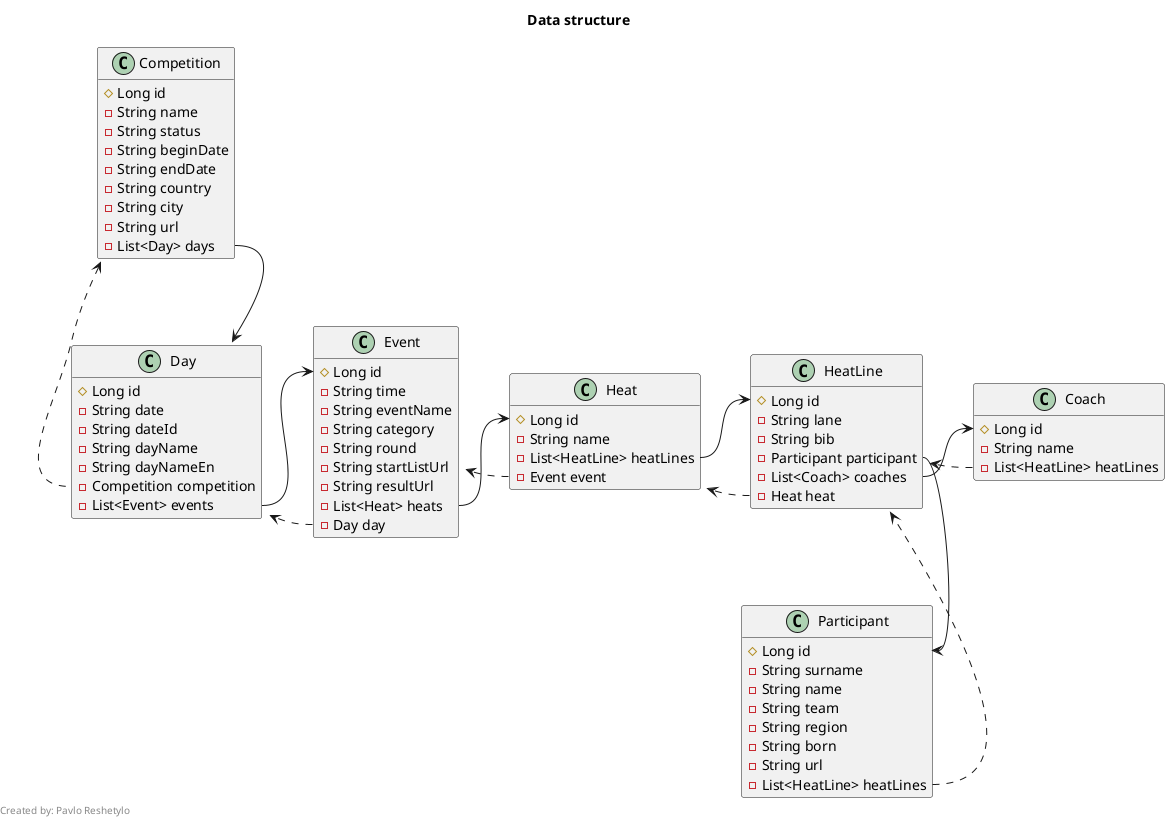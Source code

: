 @startuml
title Data structure
left footer Created by: Pavlo Reshetylo
hide empty members

class Competition {
# Long id
- String name
- String status
- String beginDate
- String endDate
- String country
- String city
- String url
- List<Day> days
}

class Day{
# Long id
- String date
- String dateId
- String dayName
- String dayNameEn
- Competition competition
- List<Event> events
}
class Event{
# Long id
- String time
- String eventName
- String category
- String round
- String startListUrl
- String resultUrl
- List<Heat> heats
- Day day
}

class Heat{
# Long id
- String name
- List<HeatLine> heatLines
- Event event
}

class HeatLine{
# Long id
- String lane
- String bib
- Participant participant
- List<Coach> coaches
- Heat heat
}
class Participant{
# Long id
- String surname
- String name
- String team
- String region
- String born
- String url
- List<HeatLine> heatLines
}
class Coach{
# Long id
- String name
- List<HeatLine> heatLines
}
top to bottom direction
Competition::days --> Day
Day::competition -up.> Competition
Day::events -> Event::id
Event::heats -> Heat::id
Event::day .> Day
Heat::heatLines -> HeatLine::id
Heat::event .> Event
HeatLine::heat ..> Heat
Participant::heatLines ..> HeatLine
Coach::heatLines .> HeatLine
HeatLine::participant --> Participant::id
HeatLine::coaches -> Coach::id


@enduml
